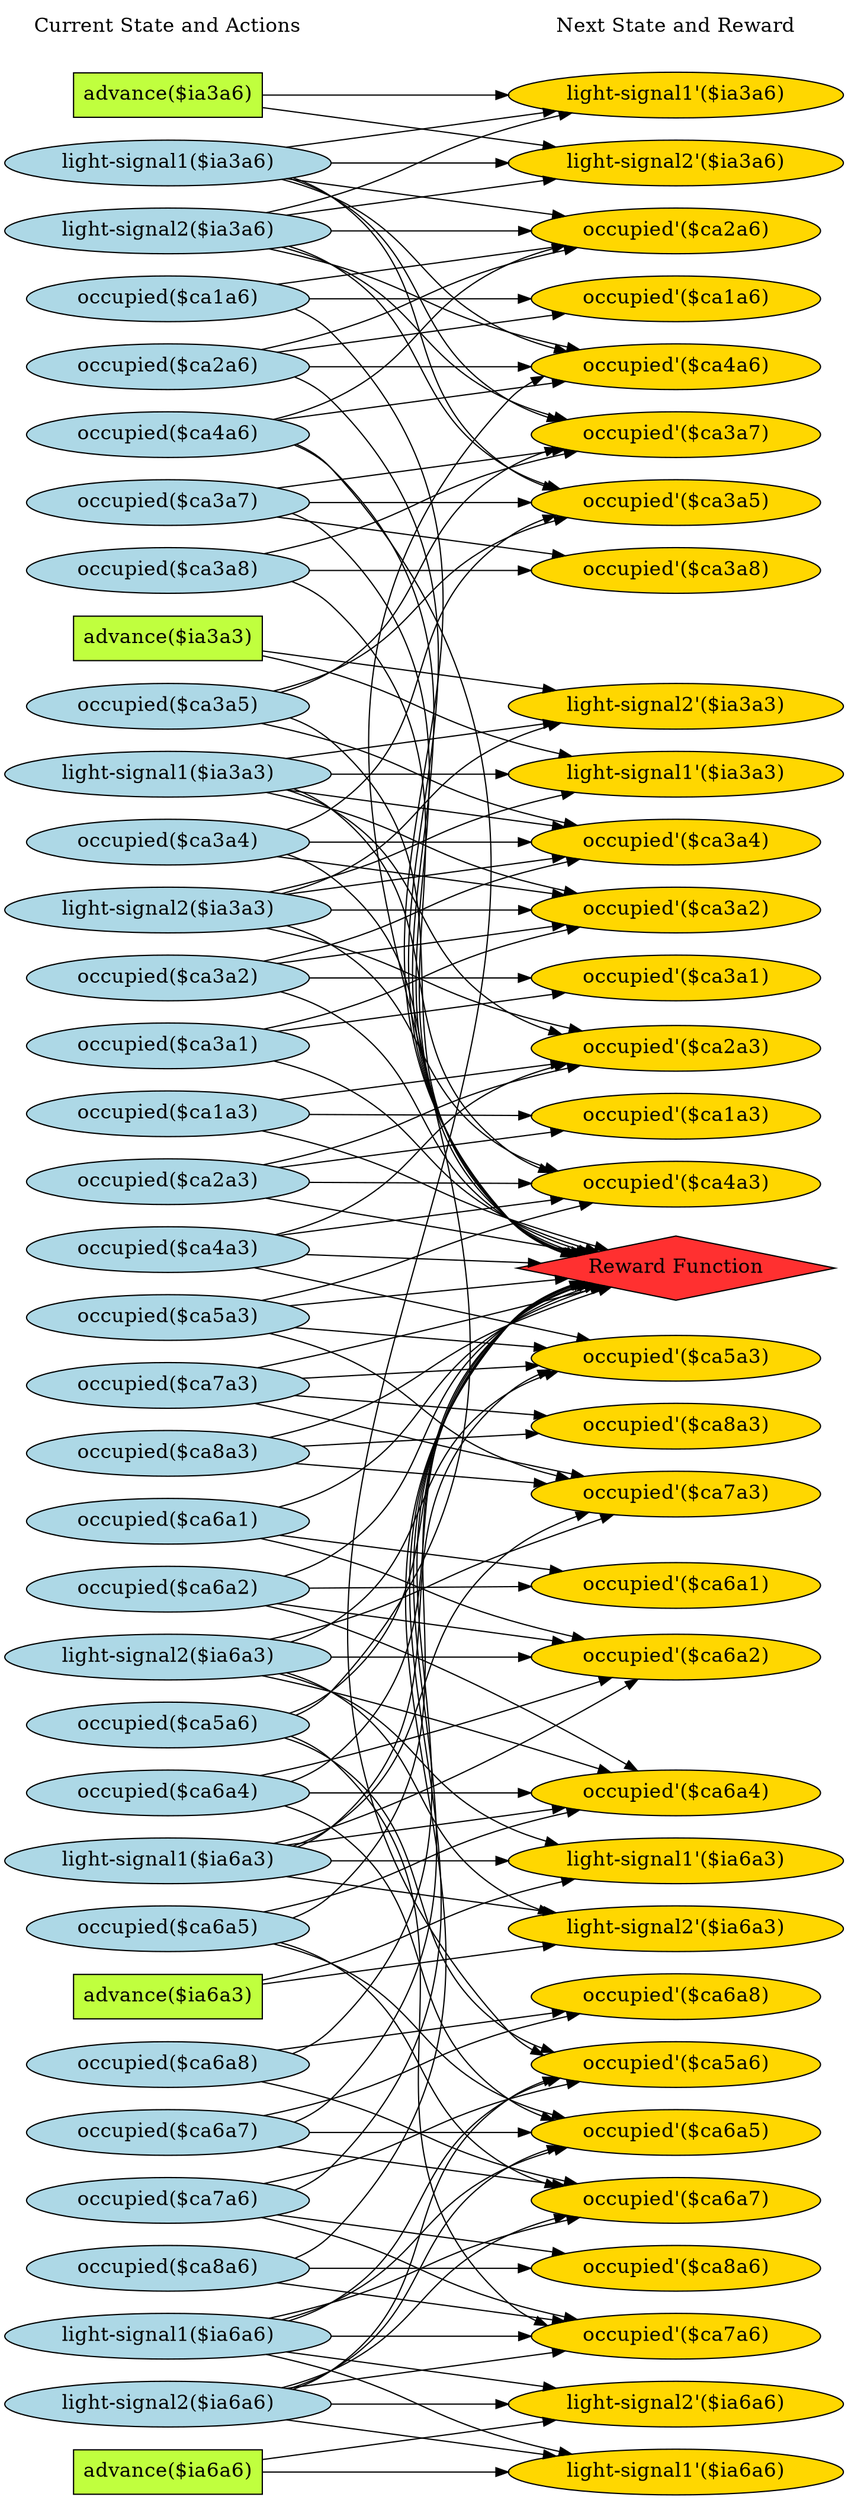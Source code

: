 digraph G {
	graph [bb="0,0,612.96,2009",
		fontname=Helvetica,
		fontsize=16,
		rankdir=LR,
		ranksep=2.00,
		ratio=auto,
		size=600
	];
	node [fontsize=16,
		label="\N"
	];
	{
		graph [rank=same];
		"advance($ia3a6)"		 [color=black,
			fillcolor=olivedrab1,
			height=0.5,
			pos="107.48,291",
			shape=box,
			style=filled,
			width=1.6944];
		"light-signal1($ia6a6)"		 [color=black,
			fillcolor=lightblue,
			height=0.51069,
			pos="107.48,1335",
			shape=ellipse,
			style=filled,
			width=2.9856];
		"occupied($ca3a4)"		 [color=black,
			fillcolor=lightblue,
			height=0.51069,
			pos="107.48,1390",
			shape=ellipse,
			style=filled,
			width=2.5534];
		"occupied($ca1a6)"		 [color=black,
			fillcolor=lightblue,
			height=0.51069,
			pos="107.48,675",
			shape=ellipse,
			style=filled,
			width=2.5534];
		"occupied($ca2a3)"		 [color=black,
			fillcolor=lightblue,
			height=0.51069,
			pos="107.48,1718",
			shape=ellipse,
			style=filled,
			width=2.5534];
		"light-signal1($ia3a3)"		 [color=black,
			fillcolor=lightblue,
			height=0.51069,
			pos="107.48,1828",
			shape=ellipse,
			style=filled,
			width=2.9856];
		"occupied($ca5a6)"		 [color=black,
			fillcolor=lightblue,
			height=0.51069,
			pos="107.48,1170",
			shape=ellipse,
			style=filled,
			width=2.5534];
		"occupied($ca3a8)"		 [color=black,
			fillcolor=lightblue,
			height=0.51069,
			pos="107.48,510",
			shape=ellipse,
			style=filled,
			width=2.5534];
		"occupied($ca6a7)"		 [color=black,
			fillcolor=lightblue,
			height=0.51069,
			pos="107.48,1115",
			shape=ellipse,
			style=filled,
			width=2.5534];
		"advance($ia6a6)"		 [color=black,
			fillcolor=olivedrab1,
			height=0.5,
			pos="107.48,1499",
			shape=box,
			style=filled,
			width=1.6944];
		"advance($ia3a3)"		 [color=black,
			fillcolor=olivedrab1,
			height=0.5,
			pos="107.48,1937",
			shape=box,
			style=filled,
			width=1.6944];
		"light-signal2($ia3a6)"		 [color=black,
			fillcolor=lightblue,
			height=0.51069,
			pos="107.48,345",
			shape=ellipse,
			style=filled,
			width=2.9856];
		"occupied($ca6a2)"		 [color=black,
			fillcolor=lightblue,
			height=0.51069,
			pos="107.48,785",
			shape=ellipse,
			style=filled,
			width=2.5534];
		"occupied($ca3a7)"		 [color=black,
			fillcolor=lightblue,
			height=0.51069,
			pos="107.48,565",
			shape=ellipse,
			style=filled,
			width=2.5534];
		"light-signal1($ia6a3)"		 [color=black,
			fillcolor=lightblue,
			height=0.51069,
			pos="107.48,72",
			shape=ellipse,
			style=filled,
			width=2.9856];
		"occupied($ca7a3)"		 [color=black,
			fillcolor=lightblue,
			height=0.51069,
			pos="107.48,237",
			shape=ellipse,
			style=filled,
			width=2.5534];
		"occupied($ca2a6)"		 [color=black,
			fillcolor=lightblue,
			height=0.51069,
			pos="107.48,730",
			shape=ellipse,
			style=filled,
			width=2.5534];
		"advance($ia6a3)"		 [color=black,
			fillcolor=olivedrab1,
			height=0.5,
			pos="107.48,18",
			shape=box,
			style=filled,
			width=1.6944];
		"Current State and Actions"		 [color=black,
			fillcolor=white,
			height=0.5,
			pos="107.48,1991",
			shape=plaintext,
			style=bold,
			width=2.5139];
		"occupied($ca6a1)"		 [color=black,
			fillcolor=lightblue,
			height=0.51069,
			pos="107.48,840",
			shape=ellipse,
			style=filled,
			width=2.5534];
		"occupied($ca4a3)"		 [color=black,
			fillcolor=lightblue,
			height=0.51069,
			pos="107.48,1663",
			shape=ellipse,
			style=filled,
			width=2.5534];
		"light-signal2($ia3a3)"		 [color=black,
			fillcolor=lightblue,
			height=0.51069,
			pos="107.48,1883",
			shape=ellipse,
			style=filled,
			width=2.9856];
		"occupied($ca3a2)"		 [color=black,
			fillcolor=lightblue,
			height=0.51069,
			pos="107.48,1608",
			shape=ellipse,
			style=filled,
			width=2.5534];
		"light-signal2($ia6a6)"		 [color=black,
			fillcolor=lightblue,
			height=0.51069,
			pos="107.48,1445",
			shape=ellipse,
			style=filled,
			width=2.9856];
		"occupied($ca8a3)"		 [color=black,
			fillcolor=lightblue,
			height=0.51069,
			pos="107.48,182",
			shape=ellipse,
			style=filled,
			width=2.5534];
		"occupied($ca6a5)"		 [color=black,
			fillcolor=lightblue,
			height=0.51069,
			pos="107.48,1005",
			shape=ellipse,
			style=filled,
			width=2.5534];
		"occupied($ca7a6)"		 [color=black,
			fillcolor=lightblue,
			height=0.51069,
			pos="107.48,1225",
			shape=ellipse,
			style=filled,
			width=2.5534];
		"occupied($ca5a3)"		 [color=black,
			fillcolor=lightblue,
			height=0.51069,
			pos="107.48,455",
			shape=ellipse,
			style=filled,
			width=2.5534];
		"light-signal2($ia6a3)"		 [color=black,
			fillcolor=lightblue,
			height=0.51069,
			pos="107.48,127",
			shape=ellipse,
			style=filled,
			width=2.9856];
		"occupied($ca6a4)"		 [color=black,
			fillcolor=lightblue,
			height=0.51069,
			pos="107.48,895",
			shape=ellipse,
			style=filled,
			width=2.5534];
		"occupied($ca4a6)"		 [color=black,
			fillcolor=lightblue,
			height=0.51069,
			pos="107.48,950",
			shape=ellipse,
			style=filled,
			width=2.5534];
		"occupied($ca3a5)"		 [color=black,
			fillcolor=lightblue,
			height=0.51069,
			pos="107.48,620",
			shape=ellipse,
			style=filled,
			width=2.5534];
		"light-signal1($ia3a6)"		 [color=black,
			fillcolor=lightblue,
			height=0.51069,
			pos="107.48,400",
			shape=ellipse,
			style=filled,
			width=2.9856];
		"occupied($ca1a3)"		 [color=black,
			fillcolor=lightblue,
			height=0.51069,
			pos="107.48,1773",
			shape=ellipse,
			style=filled,
			width=2.5534];
		"occupied($ca3a1)"		 [color=black,
			fillcolor=lightblue,
			height=0.51069,
			pos="107.48,1553",
			shape=ellipse,
			style=filled,
			width=2.5534];
		"occupied($ca6a8)"		 [color=black,
			fillcolor=lightblue,
			height=0.51069,
			pos="107.48,1060",
			shape=ellipse,
			style=filled,
			width=2.5534];
		"occupied($ca8a6)"		 [color=black,
			fillcolor=lightblue,
			height=0.51069,
			pos="107.48,1280",
			shape=ellipse,
			style=filled,
			width=2.5534];
	}
	{
		graph [rank=same];
		"occupied'($ca8a6)"		 [color=black,
			fillcolor=gold1,
			height=0.51069,
			pos="485.96,1280",
			shape=ellipse,
			style=filled,
			width=2.6124];
		"occupied'($ca6a8)"		 [color=black,
			fillcolor=gold1,
			height=0.51069,
			pos="485.96,1060",
			shape=ellipse,
			style=filled,
			width=2.6124];
		"light-signal2'($ia3a3)"		 [color=black,
			fillcolor=gold1,
			height=0.51069,
			pos="485.96,1937",
			shape=ellipse,
			style=filled,
			width=3.0445];
		"occupied'($ca2a3)"		 [color=black,
			fillcolor=gold1,
			height=0.51069,
			pos="485.96,1827",
			shape=ellipse,
			style=filled,
			width=2.6124];
		"Next State and Reward"		 [color=black,
			fillcolor=white,
			height=0.5,
			pos="485.96,1991",
			shape=plaintext,
			style=bold,
			width=2.25];
		"Reward Function"		 [color=black,
			fillcolor=firebrick1,
			height=0.72222,
			pos="485.96,977",
			shape=diamond,
			style=filled,
			width=3.5278];
		"light-signal2'($ia6a6)"		 [color=black,
			fillcolor=gold1,
			height=0.51069,
			pos="485.96,1471",
			shape=ellipse,
			style=filled,
			width=3.0445];
		"light-signal1'($ia3a6)"		 [color=black,
			fillcolor=gold1,
			height=0.51069,
			pos="485.96,393",
			shape=ellipse,
			style=filled,
			width=3.0445];
		"occupied'($ca1a6)"		 [color=black,
			fillcolor=gold1,
			height=0.51069,
			pos="485.96,675",
			shape=ellipse,
			style=filled,
			width=2.6124];
		"occupied'($ca3a4)"		 [color=black,
			fillcolor=gold1,
			height=0.51069,
			pos="485.96,1607",
			shape=ellipse,
			style=filled,
			width=2.6124];
		"occupied'($ca5a6)"		 [color=black,
			fillcolor=gold1,
			height=0.51069,
			pos="485.96,1225",
			shape=ellipse,
			style=filled,
			width=2.6124];
		"occupied'($ca6a7)"		 [color=black,
			fillcolor=gold1,
			height=0.51069,
			pos="485.96,1170",
			shape=ellipse,
			style=filled,
			width=2.6124];
		"occupied'($ca3a8)"		 [color=black,
			fillcolor=gold1,
			height=0.51069,
			pos="485.96,510",
			shape=ellipse,
			style=filled,
			width=2.6124];
		"light-signal2'($ia3a6)"		 [color=black,
			fillcolor=gold1,
			height=0.51069,
			pos="485.96,338",
			shape=ellipse,
			style=filled,
			width=3.0445];
		"occupied'($ca2a6)"		 [color=black,
			fillcolor=gold1,
			height=0.51069,
			pos="485.96,620",
			shape=ellipse,
			style=filled,
			width=2.6124];
		"occupied'($ca6a2)"		 [color=black,
			fillcolor=gold1,
			height=0.51069,
			pos="485.96,730",
			shape=ellipse,
			style=filled,
			width=2.6124];
		"occupied'($ca7a3)"		 [color=black,
			fillcolor=gold1,
			height=0.51069,
			pos="485.96,147",
			shape=ellipse,
			style=filled,
			width=2.6124];
		"occupied'($ca3a7)"		 [color=black,
			fillcolor=gold1,
			height=0.51069,
			pos="485.96,455",
			shape=ellipse,
			style=filled,
			width=2.6124];
		"occupied'($ca3a2)"		 [color=black,
			fillcolor=gold1,
			height=0.51069,
			pos="485.96,1662",
			shape=ellipse,
			style=filled,
			width=2.6124];
		"occupied'($ca6a1)"		 [color=black,
			fillcolor=gold1,
			height=0.51069,
			pos="485.96,895",
			shape=ellipse,
			style=filled,
			width=2.6124];
		"occupied'($ca4a3)"		 [color=black,
			fillcolor=gold1,
			height=0.51069,
			pos="485.96,1717",
			shape=ellipse,
			style=filled,
			width=2.6124];
		"occupied'($ca6a5)"		 [color=black,
			fillcolor=gold1,
			height=0.51069,
			pos="485.96,1115",
			shape=ellipse,
			style=filled,
			width=2.6124];
		"occupied'($ca8a3)"		 [color=black,
			fillcolor=gold1,
			height=0.51069,
			pos="485.96,202",
			shape=ellipse,
			style=filled,
			width=2.6124];
		"light-signal1'($ia6a3)"		 [color=black,
			fillcolor=gold1,
			height=0.51069,
			pos="485.96,79",
			shape=ellipse,
			style=filled,
			width=3.0445];
		"occupied'($ca7a6)"		 [color=black,
			fillcolor=gold1,
			height=0.51069,
			pos="485.96,1335",
			shape=ellipse,
			style=filled,
			width=2.6124];
		"light-signal1'($ia6a6)"		 [color=black,
			fillcolor=gold1,
			height=0.51069,
			pos="485.96,1416",
			shape=ellipse,
			style=filled,
			width=3.0445];
		"occupied'($ca3a1)"		 [color=black,
			fillcolor=gold1,
			height=0.51069,
			pos="485.96,1552",
			shape=ellipse,
			style=filled,
			width=2.6124];
		"occupied'($ca1a3)"		 [color=black,
			fillcolor=gold1,
			height=0.51069,
			pos="485.96,1772",
			shape=ellipse,
			style=filled,
			width=2.6124];
		"light-signal2'($ia6a3)"		 [color=black,
			fillcolor=gold1,
			height=0.51069,
			pos="485.96,24",
			shape=ellipse,
			style=filled,
			width=3.0445];
		"occupied'($ca3a5)"		 [color=black,
			fillcolor=gold1,
			height=0.51069,
			pos="485.96,565",
			shape=ellipse,
			style=filled,
			width=2.6124];
		"occupied'($ca5a3)"		 [color=black,
			fillcolor=gold1,
			height=0.51069,
			pos="485.96,257",
			shape=ellipse,
			style=filled,
			width=2.6124];
		"occupied'($ca6a4)"		 [color=black,
			fillcolor=gold1,
			height=0.51069,
			pos="485.96,785",
			shape=ellipse,
			style=filled,
			width=2.6124];
		"light-signal1'($ia3a3)"		 [color=black,
			fillcolor=gold1,
			height=0.51069,
			pos="485.96,1882",
			shape=ellipse,
			style=filled,
			width=3.0445];
		"occupied'($ca4a6)"		 [color=black,
			fillcolor=gold1,
			height=0.51069,
			pos="485.96,840",
			shape=ellipse,
			style=filled,
			width=2.6124];
	}
	"advance($ia3a6)" -> "light-signal1'($ia3a6)"	 [color=black,
		pos="e,415.67,378.87 168.65,305.51 183.82,309.37 200.03,313.68 214.96,318 279.63,336.73 294.02,347.23 358.96,365 373.94,369.1 390.05,\
373.03 405.57,376.59",
		style=solid];
	"advance($ia3a6)" -> "light-signal2'($ia3a6)"	 [color=black,
		pos="e,397.41,327.07 168.55,298.5 227.42,305.85 318.13,317.17 387.36,325.82",
		style=solid];
	"light-signal1($ia6a6)" -> "light-signal2'($ia6a6)"	 [color=black,
		pos="e,408.96,1457.8 174.08,1349.5 187.79,1353.3 202.01,1357.8 214.96,1363 282.89,1390.3 290.51,1417 358.96,1443 371.69,1447.8 385.47,\
1451.9 399.09,1455.4",
		style=solid];
	"light-signal1($ia6a6)" -> "occupied'($ca5a6)"	 [color=black,
		pos="e,418.79,1237.9 169.88,1320 184.72,1316.1 200.48,1311.6 214.96,1307 280.1,1286.3 293.44,1272.5 358.96,1253 374.88,1248.3 392.15,\
1243.9 408.64,1240.2",
		style=solid];
	"light-signal1($ia6a6)" -> "occupied'($ca6a7)"	 [color=black,
		pos="e,410.26,1181.1 177.78,1321 190.47,1317.3 203.36,1312.6 214.96,1307 287.15,1271.9 286.11,1231.7 358.96,1198 371.93,1192 386.26,1187.3 \
400.47,1183.5",
		style=solid];
	"light-signal1($ia6a6)" -> "occupied'($ca6a5)"	 [color=black,
		pos="e,405.77,1124.6 182.16,1321.8 193.62,1318 204.96,1313.2 214.96,1307 297.47,1256 275.49,1192.4 358.96,1143 370.25,1136.3 382.98,1131.2 \
395.88,1127.3",
		style=solid];
	"light-signal1($ia6a6)" -> "occupied'($ca7a6)"	 [color=black,
		pos="e,391.78,1335 215.11,1335 267.29,1335 329.84,1335 381.58,1335",
		style=solid];
	"light-signal1($ia6a6)" -> "light-signal1'($ia6a6)"	 [color=black,
		pos="e,417.76,1401.5 175.35,1349.4 240.5,1363.4 339.47,1384.7 407.89,1399.4",
		style=solid];
	"occupied($ca3a4)" -> "Reward Function"	 [pos="e,429.74,991.6 183.46,1379.5 194.89,1375.4 205.88,1369.8 214.96,1362 336.25,1258.2 246.42,1146.2 358.96,1033 375.8,1016.1 398.64,\
1003.8 420.25,995.2"];
	"occupied($ca3a4)" -> "occupied'($ca3a4)"	 [color=black,
		pos="e,405.82,1597.3 177.64,1401.9 190.6,1405.8 203.63,1411.1 214.96,1418 296.85,1468.1 276.12,1530.5 358.96,1579 370.29,1585.6 383.02,\
1590.7 395.94,1594.6",
		style=solid];
	"occupied($ca3a4)" -> "occupied'($ca3a2)"	 [color=black,
		pos="e,402.89,1653.3 180.41,1401.3 192.64,1405.3 204.69,1410.7 214.96,1418 308.87,1485 263.78,1568.8 358.96,1634 369.24,1641 381.01,1646.4 \
393.12,1650.3",
		style=solid];
	"occupied($ca3a4)" -> "occupied'($ca3a5)"	 [color=black,
		pos="e,396.43,570.91 186.68,1380.6 197.32,1376.3 207.21,1370.3 214.96,1362 451.82,1107.4 117.25,842.96 358.96,593 366.85,584.84 376.55,\
578.81 387.04,574.39",
		style=solid];
	"occupied($ca1a6)" -> "Reward Function"	 [pos="e,432.74,961.88 180.45,686.21 192.68,690.21 204.72,695.64 214.96,703 309.56,770.98 269.89,846.92 358.96,922 377.56,937.68 401.32,\
949.59 423.19,958.25"];
	"occupied($ca1a6)" -> "occupied'($ca1a6)"	 [color=black,
		pos="e,391.72,675 199.62,675 254.53,675 324.63,675 381.61,675",
		style=solid];
	"occupied($ca1a6)" -> "occupied'($ca2a6)"	 [color=black,
		pos="e,410.23,630.92 182.41,664.2 244.92,655.07 334.48,641.98 399.94,632.42",
		style=solid];
	"occupied($ca2a3)" -> "occupied'($ca2a3)"	 [color=black,
		pos="e,418.81,1814 166.52,1732.2 182.32,1736.3 199.37,1741.1 214.96,1746 280.01,1766.5 293.53,1779.8 358.96,1799 374.9,1803.7 392.17,\
1808 408.66,1811.8",
		style=solid];
	"occupied($ca2a3)" -> "Reward Function"	 [pos="e,425.65,990.73 186.19,1708.4 196.95,1704.2 207.02,1698.3 214.96,1690 421.92,1474.3 170.03,1264.7 358.96,1033 373.52,1015.1 394.95,\
1002.8 416.02,994.34"];
	"occupied($ca2a3)" -> "occupied'($ca4a3)"	 [color=black,
		pos="e,391.72,1717.2 199.62,1717.8 254.53,1717.6 324.63,1717.4 381.61,1717.3",
		style=solid];
	"occupied($ca2a3)" -> "occupied'($ca1a3)"	 [color=black,
		pos="e,409.77,1761.2 182.86,1728.7 245.21,1737.6 334.24,1750.4 399.51,1759.7",
		style=solid];
	"light-signal1($ia3a3)" -> "light-signal2'($ia3a3)"	 [color=black,
		pos="e,414.23,1923 169.86,1843.1 184.7,1847 200.47,1851.4 214.96,1856 280.01,1876.5 293.53,1889.8 358.96,1909 373.51,1913.3 389.17,1917.2 \
404.34,1920.8",
		style=solid];
	"light-signal1($ia3a3)" -> "occupied'($ca2a3)"	 [color=black,
		pos="e,391.78,1827.2 215.11,1827.7 267.29,1827.6 329.84,1827.4 381.58,1827.3",
		style=solid];
	"light-signal1($ia3a3)" -> "occupied'($ca3a4)"	 [color=black,
		pos="e,405.41,1616.7 182.46,1814.7 193.82,1811 205.05,1806.1 214.96,1800 297.67,1748.7 275.28,1684.7 358.96,1635 370.17,1628.3 382.79,\
1623.3 395.6,1619.4",
		style=solid];
	"light-signal1($ia3a3)" -> "occupied'($ca3a2)"	 [color=black,
		pos="e,410.24,1673 177.8,1814 190.49,1810.3 203.37,1805.7 214.96,1800 287.31,1764.6 285.94,1724 358.96,1690 371.92,1684 386.24,1679.2 \
400.44,1675.5",
		style=solid];
	"light-signal1($ia3a3)" -> "occupied'($ca4a3)"	 [color=black,
		pos="e,418.44,1729.9 170.18,1813 184.94,1809.1 200.58,1804.6 214.96,1800 280.18,1779 293.35,1764.7 358.96,1745 374.78,1740.2 391.93,1735.9 \
408.34,1732.1",
		style=solid];
	"light-signal1($ia3a3)" -> "light-signal1'($ia3a3)"	 [color=black,
		pos="e,402.01,1870.1 190.64,1839.8 249.97,1848.3 330.18,1859.8 391.88,1868.6",
		style=solid];
	"occupied($ca5a6)" -> "Reward Function"	 [pos="e,440.58,993.8 173.56,1157.2 187.59,1153.3 202.07,1148.3 214.96,1142 287.15,1106.9 289.83,1073.8 358.96,1033 381.69,1019.6 408.21,\
1007.3 431.04,997.74"];
	"occupied($ca5a6)" -> "occupied'($ca5a6)"	 [color=black,
		pos="e,410.23,1214.1 182.41,1180.8 244.92,1189.9 334.48,1203 399.94,1212.6",
		style=solid];
	"occupied($ca5a6)" -> "occupied'($ca7a6)"	 [color=black,
		pos="e,410.26,1323.9 173.56,1182.8 187.59,1186.7 202.07,1191.7 214.96,1198 287.15,1233.1 286.11,1273.3 358.96,1307 371.93,1313 386.26,\
1317.7 400.47,1321.5",
		style=solid];
	"occupied($ca5a6)" -> "occupied'($ca4a6)"	 [color=black,
		pos="e,401.15,847.96 182.17,1159.2 193.95,1155.2 205.39,1149.6 214.96,1142 322.62,1056.4 249.68,951.56 358.96,868 368.56,860.66 379.7,\
855.17 391.31,851.08",
		style=solid];
	"occupied($ca3a8)" -> "Reward Function"	 [pos="e,427.67,962.78 184.1,520.18 195.39,524.32 206.17,530.06 214.96,538 350.23,660.17 233.52,789.76 358.96,922 374.91,938.82 396.9,950.79 \
418.04,959.18"];
	"occupied($ca3a8)" -> "occupied'($ca3a8)"	 [color=black,
		pos="e,391.72,510 199.62,510 254.53,510 324.63,510 381.61,510",
		style=solid];
	"occupied($ca3a8)" -> "occupied'($ca3a7)"	 [color=black,
		pos="e,410.23,465.92 182.41,499.2 244.92,490.07 334.48,476.98 399.94,467.42",
		style=solid];
	"occupied($ca6a7)" -> "occupied'($ca6a8)"	 [color=black,
		pos="e,410.23,1070.9 182.41,1104.2 244.92,1095.1 334.48,1082 399.94,1072.4",
		style=solid];
	"occupied($ca6a7)" -> "Reward Function"	 [pos="e,445.76,994.85 167.19,1101 182.83,1096.9 199.64,1092.1 214.96,1087 294,1060.6 383.03,1022.7 436.52,998.96"];
	"occupied($ca6a7)" -> "occupied'($ca6a7)"	 [color=black,
		pos="e,410.23,1159.1 182.41,1125.8 244.92,1134.9 334.48,1148 399.94,1157.6",
		style=solid];
	"occupied($ca6a7)" -> "occupied'($ca6a5)"	 [color=black,
		pos="e,391.72,1115 199.62,1115 254.53,1115 324.63,1115 381.61,1115",
		style=solid];
	"advance($ia6a6)" -> "light-signal2'($ia6a6)"	 [color=black,
		pos="e,385.48,1478.4 168.55,1494.5 224.04,1490.4 307.82,1484.2 375.23,1479.2",
		style=solid];
	"advance($ia6a6)" -> "light-signal1'($ia6a6)"	 [color=black,
		pos="e,418.77,1430.6 168.55,1485.8 233.78,1471.4 338.12,1448.4 409,1432.7",
		style=solid];
	"advance($ia3a3)" -> "light-signal2'($ia3a3)"	 [color=black,
		pos="e,376.16,1937 168.55,1937 221.57,1937 300.42,1937 366.14,1937",
		style=solid];
	"advance($ia3a3)" -> "light-signal1'($ia3a3)"	 [color=black,
		pos="e,402.67,1894 168.55,1928.2 228.9,1919.4 322.72,1905.7 392.55,1895.5",
		style=solid];
	"light-signal2($ia3a6)" -> "light-signal1'($ia3a6)"	 [color=black,
		pos="e,398.13,381.93 194.38,355.95 252.03,363.3 328.07,373 387.91,380.63",
		style=solid];
	"light-signal2($ia3a6)" -> "light-signal2'($ia3a6)"	 [color=black,
		pos="e,376.94,340.01 214.35,343.03 261.76,342.15 317.86,341.11 366.65,340.2",
		style=solid];
	"light-signal2($ia3a6)" -> "occupied'($ca2a6)"	 [color=black,
		pos="e,402.85,611.33 185.16,357.83 195.75,361.64 206.04,366.59 214.96,373 309.56,440.98 263.08,525.85 358.96,592 369.22,599.08 380.97,\
604.4 393.08,608.4",
		style=solid];
	"light-signal2($ia3a6)" -> "occupied'($ca3a7)"	 [color=black,
		pos="e,429.61,440.2 168.62,360.16 183.8,364.16 200.02,368.6 214.96,373 279.54,392.01 294.51,400.54 358.96,420 378.67,425.95 400.22,432.08 \
419.85,437.51",
		style=solid];
	"light-signal2($ia3a6)" -> "occupied'($ca3a5)"	 [color=black,
		pos="e,405.77,555.39 182.16,358.22 193.62,361.99 204.96,366.82 214.96,373 297.47,424 275.49,487.59 358.96,537 370.25,543.69 382.98,548.78 \
395.88,552.66",
		style=solid];
	"light-signal2($ia3a6)" -> "occupied'($ca4a6)"	 [color=black,
		pos="e,398.2,833.14 189.51,356.91 198.87,360.88 207.66,366.12 214.96,373 364.43,513.79 206.81,674.11 358.96,812 367.5,819.74 377.7,825.5 \
388.54,829.76",
		style=solid];
	"occupied($ca6a2)" -> "Reward Function"	 [pos="e,439.97,960.38 173.56,797.8 187.59,801.73 202.07,806.73 214.96,813 287.15,848.1 289.7,881.44 358.96,922 381.49,935.19 407.77,947.15 \
430.48,956.52"];
	"occupied($ca6a2)" -> "occupied'($ca6a2)"	 [color=black,
		pos="e,410.23,740.92 182.41,774.2 244.92,765.07 334.48,751.98 399.94,742.42",
		style=solid];
	"occupied($ca6a2)" -> "occupied'($ca6a1)"	 [color=black,
		pos="e,418.79,882.12 166.54,799.12 182.34,803.28 199.39,808.05 214.96,813 280.1,833.72 293.44,847.54 358.96,867 374.88,871.73 392.15,\
876.07 408.64,879.84",
		style=solid];
	"occupied($ca6a2)" -> "occupied'($ca6a4)"	 [color=black,
		pos="e,391.72,785 199.62,785 254.53,785 324.63,785 381.61,785",
		style=solid];
	"occupied($ca3a7)" -> "Reward Function"	 [pos="e,428.8,962.53 183.46,575.5 194.89,579.59 205.88,585.23 214.96,593 336.25,696.76 246.04,809.19 358.96,922 375.58,938.6 398.05,950.57 \
419.41,959.01"];
	"occupied($ca3a7)" -> "occupied'($ca3a8)"	 [color=black,
		pos="e,410.23,520.92 182.41,554.2 244.92,545.07 334.48,531.98 399.94,522.42",
		style=solid];
	"occupied($ca3a7)" -> "occupied'($ca3a7)"	 [color=black,
		pos="e,418.79,467.88 166.54,550.88 182.34,546.72 199.39,541.95 214.96,537 280.1,516.28 293.44,502.46 358.96,483 374.88,478.27 392.15,\
473.93 408.64,470.16",
		style=solid];
	"occupied($ca3a7)" -> "occupied'($ca3a5)"	 [color=black,
		pos="e,391.72,565 199.62,565 254.53,565 324.63,565 381.61,565",
		style=solid];
	"light-signal1($ia6a3)" -> "occupied'($ca6a2)"	 [color=black,
		pos="e,397.19,723.77 190.85,83.701 199.82,87.726 208.14,93.03 214.96,100 407.3,296.69 162.87,509.05 358.96,702 367.11,710.02 377.03,715.96 \
387.67,720.32",
		style=solid];
	"light-signal1($ia6a3)" -> "occupied'($ca7a3)"	 [color=black,
		pos="e,419.5,133.96 178.41,85.931 244.05,99.006 341.95,118.51 409.37,131.94",
		style=solid];
	"light-signal1($ia6a3)" -> "light-signal1'($ia6a3)"	 [color=black,
		pos="e,376.94,76.992 214.35,73.969 261.76,74.85 317.86,75.893 366.65,76.8",
		style=solid];
	"light-signal1($ia6a3)" -> "light-signal2'($ia6a3)"	 [color=black,
		pos="e,398.13,35.071 194.38,61.048 252.03,53.698 328.07,44.003 387.91,36.374",
		style=solid];
	"light-signal1($ia6a3)" -> "occupied'($ca5a3)"	 [color=black,
		pos="e,408.48,246.56 179.58,85.667 191.77,89.407 204.02,94.111 214.96,100 290.62,140.73 282.53,189.73 358.96,229 371.23,235.3 384.88,\
240.19 398.55,243.99",
		style=solid];
	"light-signal1($ia6a3)" -> "occupied'($ca6a4)"	 [color=black,
		pos="e,397.02,778.93 190.98,83.577 199.93,87.623 208.21,92.966 214.96,100 421.92,315.7 147.89,545.32 358.96,757 367.04,765.1 376.9,771.08 \
387.52,775.47",
		style=solid];
	"occupied($ca7a3)" -> "Reward Function"	 [pos="e,424.69,963.43 187.24,246.2 197.6,250.32 207.27,256.05 214.96,264 423.13,479.14 169.02,690.61 358.96,922 373.34,939.52 394.39,951.61 \
415.18,959.89"];
	"occupied($ca7a3)" -> "occupied'($ca7a3)"	 [color=black,
		pos="e,422.41,160.59 165.09,222.58 215.8,209.76 292.23,190.67 358.96,175 376.19,170.95 394.79,166.74 412.26,162.84",
		style=solid];
	"occupied($ca7a3)" -> "occupied'($ca8a3)"	 [color=black,
		pos="e,400.58,209.84 191.1,229.32 249.95,223.85 329.15,216.48 390.51,210.78",
		style=solid];
	"occupied($ca7a3)" -> "occupied'($ca5a3)"	 [color=black,
		pos="e,394.96,252.22 196.75,241.69 253.14,244.69 326.41,248.58 384.95,251.69",
		style=solid];
	"occupied($ca2a6)" -> "Reward Function"	 [pos="e,435.64,961.23 177.97,741.89 190.84,745.83 203.74,751.06 214.96,758 297.47,809 280.63,864.78 358.96,922 379.2,936.78 404.03,948.69 \
426.29,957.6"];
	"occupied($ca2a6)" -> "occupied'($ca1a6)"	 [color=black,
		pos="e,410.23,685.92 182.41,719.2 244.92,710.07 334.48,696.98 399.94,687.42",
		style=solid];
	"occupied($ca2a6)" -> "occupied'($ca2a6)"	 [color=black,
		pos="e,418.79,632.88 166.54,715.88 182.34,711.72 199.39,706.95 214.96,702 280.1,681.28 293.44,667.46 358.96,648 374.88,643.27 392.15,\
638.93 408.64,635.16",
		style=solid];
	"occupied($ca2a6)" -> "occupied'($ca4a6)"	 [color=black,
		pos="e,418.79,827.12 166.54,744.12 182.34,748.28 199.39,753.05 214.96,758 280.1,778.72 293.44,792.54 358.96,812 374.88,816.73 392.15,\
821.07 408.64,824.84",
		style=solid];
	"advance($ia6a3)" -> "light-signal1'($ia6a3)"	 [color=black,
		pos="e,406.46,66.282 168.55,27.733 229.99,37.688 326.12,53.263 396.3,64.635",
		style=solid];
	"advance($ia6a3)" -> "light-signal2'($ia6a3)"	 [color=black,
		pos="e,376.53,22.272 168.55,18.957 221.67,19.804 300.72,21.064 366.51,22.112",
		style=solid];
	"Current State and Actions" -> "Next State and Reward"	 [color=black,
		pos="e,404.91,1991 198.18,1991 257.6,1991 335.26,1991 394.77,1991",
		style=invis];
	"occupied($ca6a1)" -> "Reward Function"	 [pos="e,445.3,959.14 167.18,854.01 182.82,858.13 199.63,862.91 214.96,868 293.71,894.13 382.48,931.57 436.04,955.06"];
	"occupied($ca6a1)" -> "occupied'($ca6a2)"	 [color=black,
		pos="e,418.79,742.88 166.54,825.88 182.34,821.72 199.39,816.95 214.96,812 280.1,791.28 293.44,777.46 358.96,758 374.88,753.27 392.15,\
748.93 408.64,745.16",
		style=solid];
	"occupied($ca6a1)" -> "occupied'($ca6a1)"	 [color=black,
		pos="e,410.23,884.08 182.41,850.8 244.92,859.93 334.48,873.02 399.94,882.58",
		style=solid];
	"occupied($ca4a3)" -> "occupied'($ca2a3)"	 [color=black,
		pos="e,410.62,1816 173.54,1675.8 187.57,1679.8 202.05,1684.8 214.96,1691 286.99,1725.8 286.28,1765.6 358.96,1799 372.03,1805 386.46,1809.8 \
400.76,1813.5",
		style=solid];
	"occupied($ca4a3)" -> "Reward Function"	 [pos="e,426.16,990.77 186.05,1653.3 196.83,1649.1 206.94,1643.2 214.96,1635 407.3,1438.3 183.07,1244.5 358.96,1033 373.83,1015.1 395.55,\
1002.7 416.79,994.28"];
	"occupied($ca4a3)" -> "occupied'($ca4a3)"	 [color=black,
		pos="e,409.77,1706.2 182.86,1673.7 245.21,1682.6 334.24,1695.4 399.51,1704.7",
		style=solid];
	"occupied($ca4a3)" -> "occupied'($ca5a3)"	 [color=black,
		pos="e,420.35,270.35 187.53,1654 197.98,1649.6 207.6,1643.5 214.96,1635 601.24,1186.5 6.8406,786.79 358.96,311 371.73,293.74 391.15,281.94 \
410.94,273.9",
		style=solid];
	"light-signal2($ia3a3)" -> "light-signal2'($ia3a3)"	 [color=black,
		pos="e,402.01,1925.1 190.64,1894.8 249.97,1903.3 330.18,1914.8 391.88,1923.6",
		style=solid];
	"light-signal2($ia3a3)" -> "occupied'($ca2a3)"	 [color=black,
		pos="e,410.72,1838 189.24,1871 251.59,1861.7 337.59,1848.9 400.78,1839.5",
		style=solid];
	"light-signal2($ia3a3)" -> "occupied'($ca3a4)"	 [color=black,
		pos="e,402.83,1615.6 185.17,1870.2 195.76,1866.4 206.04,1861.4 214.96,1855 309.79,1786.7 262.84,1701.5 358.96,1635 369.21,1627.9 380.96,\
1622.6 393.07,1618.6",
		style=solid];
	"light-signal2($ia3a3)" -> "occupied'($ca3a2)"	 [color=black,
		pos="e,405.41,1671.7 182.46,1869.7 193.82,1866 205.05,1861.1 214.96,1855 297.67,1803.7 275.28,1739.7 358.96,1690 370.17,1683.3 382.79,\
1678.3 395.6,1674.4",
		style=solid];
	"light-signal2($ia3a3)" -> "occupied'($ca4a3)"	 [color=black,
		pos="e,410.24,1728 177.8,1869 190.49,1865.3 203.37,1860.7 214.96,1855 287.31,1819.6 285.94,1779 358.96,1745 371.92,1739 386.24,1734.2 \
400.44,1730.5",
		style=solid];
	"light-signal2($ia3a3)" -> "light-signal1'($ia3a3)"	 [color=black,
		pos="e,376.37,1882.3 215.11,1882.7 262.2,1882.6 317.74,1882.4 366.15,1882.3",
		style=solid];
	"occupied($ca3a2)" -> "Reward Function"	 [pos="e,426.38,990.95 185.62,1598.3 196.52,1594.1 206.78,1588.2 214.96,1580 392.75,1402.3 196.05,1224.5 358.96,1033 374.03,1015.3 395.8,\
1003 417.02,994.47"];
	"occupied($ca3a2)" -> "occupied'($ca3a4)"	 [color=black,
		pos="e,391.72,1607.2 199.62,1607.8 254.53,1607.6 324.63,1607.4 381.61,1607.3",
		style=solid];
	"occupied($ca3a2)" -> "occupied'($ca3a2)"	 [color=black,
		pos="e,409.77,1651.2 182.86,1618.7 245.21,1627.6 334.24,1640.4 399.51,1649.7",
		style=solid];
	"occupied($ca3a2)" -> "occupied'($ca3a1)"	 [color=black,
		pos="e,410.7,1563 181.96,1597.1 244.76,1587.7 335.1,1574.3 400.78,1564.5",
		style=solid];
	"light-signal2($ia6a6)" -> "light-signal2'($ia6a6)"	 [color=black,
		pos="e,384.41,1464.1 207.4,1451.8 258.67,1455.4 321.44,1459.7 374.32,1463.4",
		style=solid];
	"light-signal2($ia6a6)" -> "occupied'($ca5a6)"	 [color=black,
		pos="e,405.77,1234.6 182.16,1431.8 193.62,1428 204.96,1423.2 214.96,1417 297.47,1366 275.49,1302.4 358.96,1253 370.25,1246.3 382.98,1241.2 \
395.88,1237.3",
		style=solid];
	"light-signal2($ia6a6)" -> "occupied'($ca6a7)"	 [color=black,
		pos="e,402.85,1178.7 185.16,1432.2 195.75,1428.4 206.04,1423.4 214.96,1417 309.56,1349 263.08,1264.1 358.96,1198 369.22,1190.9 380.97,\
1185.6 393.08,1181.6",
		style=solid];
	"light-signal2($ia6a6)" -> "occupied'($ca6a5)"	 [color=black,
		pos="e,401.15,1123 186.84,1432.5 196.95,1428.7 206.66,1423.6 214.96,1417 322.62,1331.4 249.68,1226.6 358.96,1143 368.56,1135.7 379.7,\
1130.2 391.31,1126.1",
		style=solid];
	"light-signal2($ia6a6)" -> "occupied'($ca7a6)"	 [color=black,
		pos="e,435.36,1350.7 168,1429.8 183.34,1425.7 199.79,1421.3 214.96,1417 287.73,1396.4 370.93,1370.8 425.51,1353.8",
		style=solid];
	"light-signal2($ia6a6)" -> "light-signal1'($ia6a6)"	 [color=black,
		pos="e,385.96,1423.6 205.92,1437.5 257.91,1433.5 322.05,1428.5 375.72,1424.4",
		style=solid];
	"occupied($ca8a3)" -> "Reward Function"	 [pos="e,424.53,963.56 186.58,191.55 197.22,195.79 207.15,201.73 214.96,210 436.58,444.77 156.11,670.84 358.96,922 373.2,939.63 394.21,\
951.75 415.01,960.02"];
	"occupied($ca8a3)" -> "occupied'($ca7a3)"	 [color=black,
		pos="e,400.58,154.84 191.1,174.32 249.95,168.85 329.15,161.48 390.51,155.78",
		style=solid];
	"occupied($ca8a3)" -> "occupied'($ca8a3)"	 [color=black,
		pos="e,394.96,197.22 196.75,186.69 253.14,189.69 326.41,193.58 384.95,196.69",
		style=solid];
	"occupied($ca6a5)" -> "Reward Function"	 [pos="e,392.29,983.89 193.91,998.65 249.79,994.49 323.12,989.04 382.19,984.64"];
	"occupied($ca6a5)" -> "occupied'($ca6a7)"	 [color=black,
		pos="e,410.26,1158.9 173.56,1017.8 187.59,1021.7 202.07,1026.7 214.96,1033 287.15,1068.1 286.11,1108.3 358.96,1142 371.93,1148 386.26,\
1152.7 400.47,1156.5",
		style=solid];
	"occupied($ca6a5)" -> "occupied'($ca6a5)"	 [color=black,
		pos="e,418.79,1102.1 166.54,1019.1 182.34,1023.3 199.39,1028 214.96,1033 280.1,1053.7 293.44,1067.5 358.96,1087 374.88,1091.7 392.15,\
1096.1 408.64,1099.8",
		style=solid];
	"occupied($ca6a5)" -> "occupied'($ca6a4)"	 [color=black,
		pos="e,405.77,794.61 177.97,993.11 190.84,989.17 203.74,983.94 214.96,977 297.47,926 275.49,862.41 358.96,813 370.25,806.31 382.98,801.22 \
395.88,797.34",
		style=solid];
	"occupied($ca7a6)" -> "occupied'($ca8a6)"	 [color=black,
		pos="e,410.23,1269.1 182.41,1235.8 244.92,1244.9 334.48,1258 399.94,1267.6",
		style=solid];
	"occupied($ca7a6)" -> "Reward Function"	 [pos="e,436.26,992.98 177.97,1213.1 190.84,1209.2 203.74,1203.9 214.96,1197 297.47,1146 280.83,1090.5 358.96,1033 379.38,1018 404.46,1005.8 \
426.85,996.69"];
	"occupied($ca7a6)" -> "occupied'($ca5a6)"	 [color=black,
		pos="e,391.72,1225 199.62,1225 254.53,1225 324.63,1225 381.61,1225",
		style=solid];
	"occupied($ca7a6)" -> "occupied'($ca7a6)"	 [color=black,
		pos="e,418.79,1322.1 166.54,1239.1 182.34,1243.3 199.39,1248 214.96,1253 280.1,1273.7 293.44,1287.5 358.96,1307 374.88,1311.7 392.15,\
1316.1 408.64,1319.8",
		style=solid];
	"occupied($ca5a3)" -> "Reward Function"	 [pos="e,426.96,963.03 184.93,465.07 195.98,469.23 206.47,475.01 214.96,483 364.43,623.79 220.79,770.1 358.96,922 374.49,939.07 396.26,\
951.09 417.35,959.45"];
	"occupied($ca5a3)" -> "occupied'($ca7a3)"	 [color=black,
		pos="e,401.74,155.22 181.67,444.03 193.57,440 205.18,434.5 214.96,427 317.31,348.48 255.12,251.53 358.96,175 368.85,167.71 380.29,162.26 \
392.15,158.19",
		style=solid];
	"occupied($ca5a3)" -> "occupied'($ca4a3)"	 [color=black,
		pos="e,395.84,1711.6 187.45,464.11 197.91,468.42 207.56,474.49 214.96,483 569.38,890.16 -3.2211,1288.7 358.96,1689 366.5,1697.3 375.92,\
1703.5 386.2,1708",
		style=solid];
	"occupied($ca5a3)" -> "occupied'($ca5a3)"	 [color=black,
		pos="e,439.48,273.02 174.27,442.33 188.11,438.41 202.33,433.38 214.96,427 288.32,389.95 288.54,353.36 358.96,311 381.18,297.64 407.3,\
285.87 429.99,276.76",
		style=solid];
	"light-signal2($ia6a3)" -> "occupied'($ca6a2)"	 [color=black,
		pos="e,397.38,723.57 190.44,138.73 199.53,142.75 208,148.04 214.96,155 392.75,332.74 177.79,527.71 358.96,702 367.2,709.93 377.17,715.81 \
387.84,720.14",
		style=solid];
	"light-signal2($ia6a3)" -> "occupied'($ca7a3)"	 [color=black,
		pos="e,394.87,142.21 210.36,132.41 264.47,135.29 330.74,138.81 384.62,141.67",
		style=solid];
	"light-signal2($ia6a3)" -> "light-signal1'($ia6a3)"	 [color=black,
		pos="e,398.13,90.071 194.38,116.05 252.03,108.7 328.07,99.003 387.91,91.374",
		style=solid];
	"light-signal2($ia6a3)" -> "light-signal2'($ia6a3)"	 [color=black,
		pos="e,415.67,38.134 168.62,111.84 183.8,107.84 200.02,103.4 214.96,99 279.54,79.987 294.02,69.767 358.96,52 373.94,47.901 390.05,43.968 \
405.57,40.413",
		style=solid];
	"light-signal2($ia6a3)" -> "occupied'($ca5a3)"	 [color=black,
		pos="e,415.06,244.8 173.1,141.58 187.09,145.4 201.66,149.9 214.96,155 282.15,180.75 291.29,204.55 358.96,229 373.57,234.28 389.5,238.75 \
404.98,242.47",
		style=solid];
	"light-signal2($ia6a3)" -> "occupied'($ca6a4)"	 [color=black,
		pos="e,397.19,778.77 190.85,138.7 199.82,142.73 208.14,148.03 214.96,155 407.3,351.69 162.87,564.05 358.96,757 367.11,765.02 377.03,770.96 \
387.67,775.32",
		style=solid];
	"occupied($ca6a4)" -> "Reward Function"	 [pos="e,423.81,963.68 170.23,908.45 237.03,923 343.4,946.17 413.7,961.48"];
	"occupied($ca6a4)" -> "occupied'($ca6a2)"	 [color=black,
		pos="e,410.26,741.06 173.56,882.2 187.59,878.27 202.07,873.27 214.96,867 287.15,831.9 286.11,791.7 358.96,758 371.93,752 386.26,747.25 \
400.47,743.5",
		style=solid];
	"occupied($ca6a4)" -> "occupied'($ca6a5)"	 [color=black,
		pos="e,405.77,1105.4 177.97,906.89 190.84,910.83 203.74,916.06 214.96,923 297.47,974 275.49,1037.6 358.96,1087 370.25,1093.7 382.98,1098.8 \
395.88,1102.7",
		style=solid];
	"occupied($ca6a4)" -> "occupied'($ca6a4)"	 [color=black,
		pos="e,418.79,797.88 166.54,880.88 182.34,876.72 199.39,871.95 214.96,867 280.1,846.28 293.44,832.46 358.96,813 374.88,808.27 392.15,\
803.93 408.64,800.16",
		style=solid];
	"occupied($ca4a6)" -> "Reward Function"	 [pos="e,391.52,970.3 194.38,956.16 249.98,960.15 322.68,965.36 381.46,969.58"];
	"occupied($ca4a6)" -> "occupied'($ca5a6)"	 [color=black,
		pos="e,402.85,1216.3 180.45,961.21 192.68,965.21 204.72,970.64 214.96,978 309.56,1046 263.08,1130.9 358.96,1197 369.22,1204.1 380.97,\
1209.4 393.08,1213.4",
		style=solid];
	"occupied($ca4a6)" -> "occupied'($ca2a6)"	 [color=black,
		pos="e,401.15,627.96 182.17,939.23 193.95,935.17 205.39,929.62 214.96,922 322.62,836.35 249.68,731.56 358.96,648 368.56,640.66 379.7,\
635.17 391.31,631.08",
		style=solid];
	"occupied($ca4a6)" -> "occupied'($ca4a6)"	 [color=black,
		pos="e,418.79,852.88 166.54,935.88 182.34,931.72 199.39,926.95 214.96,922 280.1,901.28 293.44,887.46 358.96,868 374.88,863.27 392.15,\
858.93 408.64,855.16",
		style=solid];
	"occupied($ca3a5)" -> "Reward Function"	 [pos="e,430.37,962.23 182.17,630.77 193.95,634.83 205.39,640.38 214.96,648 322.62,733.65 258.23,828.3 358.96,922 376.39,938.21 399.37,\
950.14 420.92,958.66"];
	"occupied($ca3a5)" -> "occupied'($ca3a4)"	 [color=black,
		pos="e,396.16,1601.4 187.19,629.34 197.68,633.62 207.41,639.62 214.96,648 495.29,959.01 72.705,1273.4 358.96,1579 366.72,1587.3 376.35,\
1593.4 386.79,1597.8",
		style=solid];
	"occupied($ca3a5)" -> "occupied'($ca3a7)"	 [color=black,
		pos="e,410.26,466.06 173.56,607.2 187.59,603.27 202.07,598.27 214.96,592 287.15,556.9 286.11,516.7 358.96,483 371.93,477 386.26,472.25 \
400.47,468.5",
		style=solid];
	"occupied($ca3a5)" -> "occupied'($ca3a5)"	 [color=black,
		pos="e,410.23,575.92 182.41,609.2 244.92,600.07 334.48,586.98 399.94,577.42",
		style=solid];
	"light-signal1($ia3a6)" -> "light-signal1'($ia3a6)"	 [color=black,
		pos="e,376.94,395.01 214.35,398.03 261.76,397.15 317.86,396.11 366.65,395.2",
		style=solid];
	"light-signal1($ia3a6)" -> "light-signal2'($ia3a6)"	 [color=black,
		pos="e,407,350.84 185.58,387.3 246.94,377.2 332.85,363.05 396.91,352.5",
		style=solid];
	"light-signal1($ia3a6)" -> "occupied'($ca2a6)"	 [color=black,
		pos="e,405.77,610.39 182.16,413.22 193.62,416.99 204.96,421.82 214.96,428 297.47,479 275.49,542.59 358.96,592 370.25,598.69 382.98,603.78 \
395.88,607.66",
		style=solid];
	"light-signal1($ia3a6)" -> "occupied'($ca3a7)"	 [color=black,
		pos="e,409.96,444.04 189.71,411.87 251.78,420.93 337.09,433.4 400.05,442.6",
		style=solid];
	"light-signal1($ia3a6)" -> "occupied'($ca3a5)"	 [color=black,
		pos="e,410.26,553.94 177.78,414.01 190.47,417.75 203.36,422.36 214.96,428 287.15,463.1 286.11,503.3 358.96,537 371.93,543 386.26,547.75 \
400.47,551.5",
		style=solid];
	"light-signal1($ia3a6)" -> "occupied'($ca4a6)"	 [color=black,
		pos="e,398.87,832.85 188.98,412.09 198.47,416.03 207.44,421.21 214.96,428 350.23,550.17 221.37,692.45 358.96,812 367.73,819.62 378.11,\
825.3 389.09,829.51",
		style=solid];
	"occupied($ca1a3)" -> "occupied'($ca2a3)"	 [color=black,
		pos="e,409.77,1816.2 182.86,1783.7 245.21,1792.6 334.24,1805.4 399.51,1814.7",
		style=solid];
	"occupied($ca1a3)" -> "Reward Function"	 [pos="e,425.16,990.71 186.58,1763.5 197.22,1759.2 207.15,1753.3 214.96,1745 436.58,1510.2 156.94,1284.8 358.96,1033 373.31,1015.1 394.58,\
1002.8 415.56,994.32"];
	"occupied($ca1a3)" -> "occupied'($ca1a3)"	 [color=black,
		pos="e,391.72,1772.2 199.62,1772.8 254.53,1772.6 324.63,1772.4 381.61,1772.3",
		style=solid];
	"occupied($ca3a1)" -> "Reward Function"	 [pos="e,426.96,991.06 186.48,1543.4 197.01,1539.4 206.93,1533.7 214.96,1526 379.24,1367.5 208.72,1204.9 358.96,1033 374.33,1015.4 396.29,\
1003.1 417.58,994.59"];
	"occupied($ca3a1)" -> "occupied'($ca3a2)"	 [color=black,
		pos="e,418.81,1649 166.52,1567.2 182.32,1571.3 199.37,1576.1 214.96,1581 280.01,1601.5 293.53,1614.8 358.96,1634 374.9,1638.7 392.17,\
1643 408.66,1646.8",
		style=solid];
	"occupied($ca3a1)" -> "occupied'($ca3a1)"	 [color=black,
		pos="e,391.72,1552.2 199.62,1552.8 254.53,1552.6 324.63,1552.4 381.61,1552.3",
		style=solid];
	"occupied($ca6a8)" -> "occupied'($ca6a8)"	 [color=black,
		pos="e,391.72,1060 199.62,1060 254.53,1060 324.63,1060 381.61,1060",
		style=solid];
	"occupied($ca6a8)" -> "Reward Function"	 [pos="e,424.28,990.38 169.81,1046.5 236.73,1031.7 343.72,1008.1 414.17,992.61"];
	"occupied($ca6a8)" -> "occupied'($ca6a7)"	 [color=black,
		pos="e,418.79,1157.1 166.54,1074.1 182.34,1078.3 199.39,1083 214.96,1088 280.1,1108.7 293.44,1122.5 358.96,1142 374.88,1146.7 392.15,\
1151.1 408.64,1154.8",
		style=solid];
	"occupied($ca8a6)" -> "occupied'($ca8a6)"	 [color=black,
		pos="e,391.72,1280 199.62,1280 254.53,1280 324.63,1280 381.61,1280",
		style=solid];
	"occupied($ca8a6)" -> "Reward Function"	 [pos="e,433.37,992.34 180.45,1268.8 192.68,1264.8 204.72,1259.4 214.96,1252 309.56,1184 270.14,1108.4 358.96,1033 377.72,1017.1 401.73,\
1004.9 423.75,996.06"];
	"occupied($ca8a6)" -> "occupied'($ca7a6)"	 [color=black,
		pos="e,410.23,1324.1 182.41,1290.8 244.92,1299.9 334.48,1313 399.94,1322.6",
		style=solid];
}
